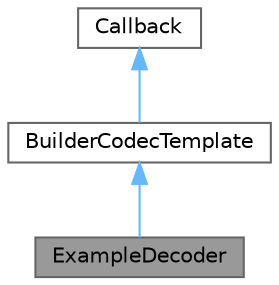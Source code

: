 digraph "ExampleDecoder"
{
 // LATEX_PDF_SIZE
  bgcolor="transparent";
  edge [fontname=Helvetica,fontsize=10,labelfontname=Helvetica,labelfontsize=10];
  node [fontname=Helvetica,fontsize=10,shape=box,height=0.2,width=0.4];
  Node1 [label="ExampleDecoder",height=0.2,width=0.4,color="gray40", fillcolor="grey60", style="filled", fontcolor="black",tooltip=" "];
  Node2 -> Node1 [dir="back",color="steelblue1",style="solid"];
  Node2 [label="BuilderCodecTemplate",height=0.2,width=0.4,color="gray40", fillcolor="white", style="filled",URL="$a00025.html",tooltip=" "];
  Node3 -> Node2 [dir="back",color="steelblue1",style="solid"];
  Node3 [label="Callback",height=0.2,width=0.4,color="gray40", fillcolor="white", style="filled",tooltip=" "];
}
